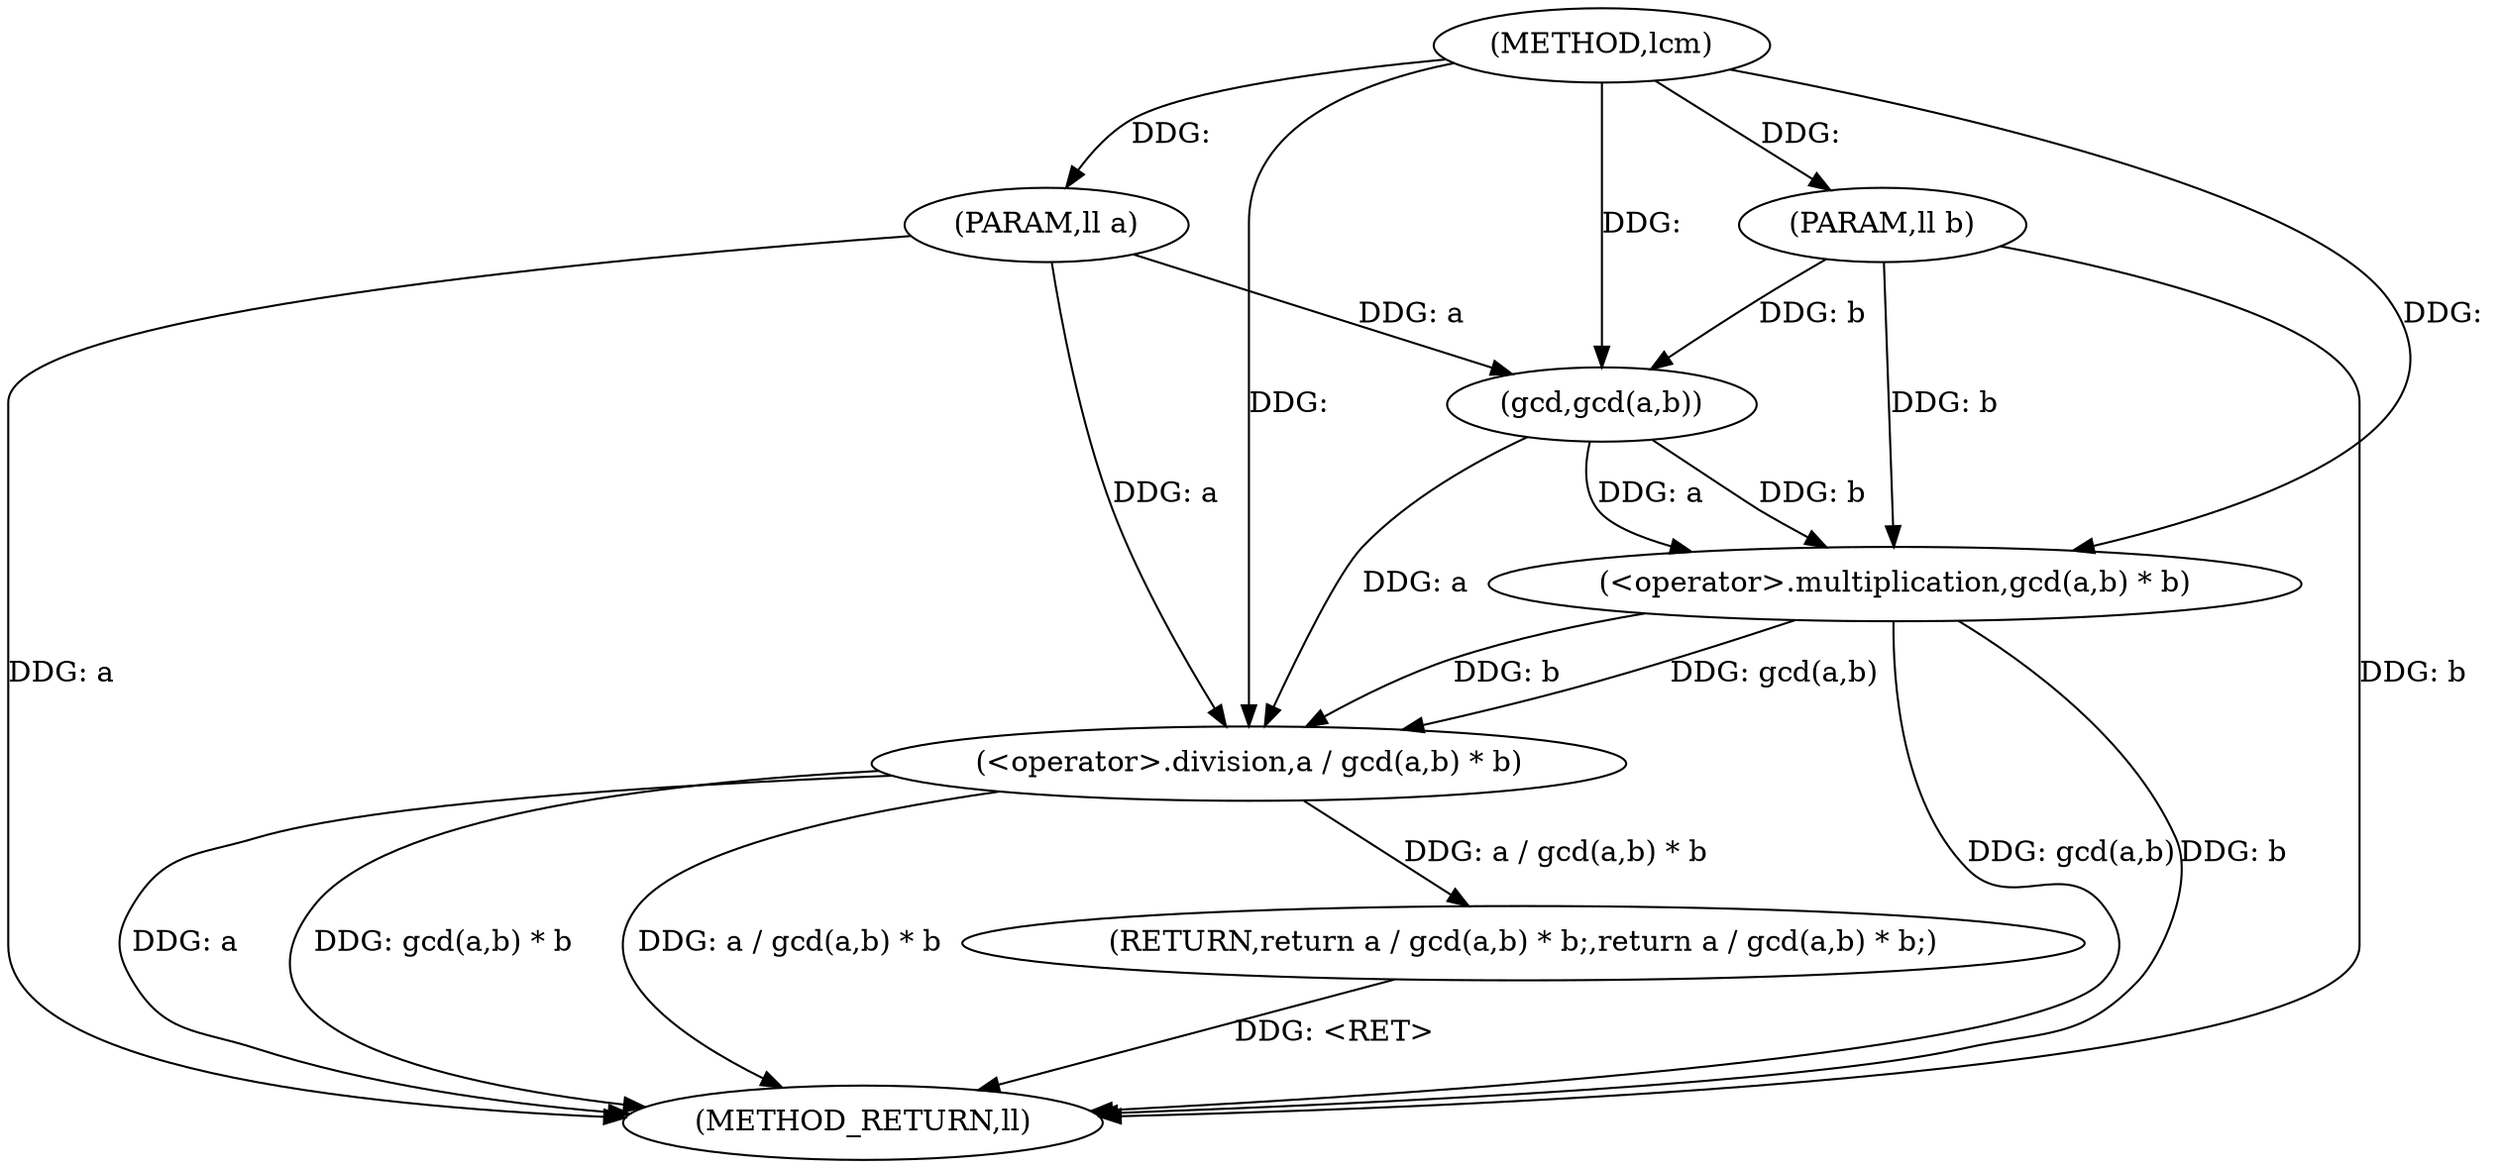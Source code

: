 digraph "lcm" {  
"1000323" [label = "(METHOD,lcm)" ]
"1000335" [label = "(METHOD_RETURN,ll)" ]
"1000324" [label = "(PARAM,ll a)" ]
"1000325" [label = "(PARAM,ll b)" ]
"1000327" [label = "(RETURN,return a / gcd(a,b) * b;,return a / gcd(a,b) * b;)" ]
"1000328" [label = "(<operator>.division,a / gcd(a,b) * b)" ]
"1000330" [label = "(<operator>.multiplication,gcd(a,b) * b)" ]
"1000331" [label = "(gcd,gcd(a,b))" ]
  "1000327" -> "1000335"  [ label = "DDG: <RET>"] 
  "1000324" -> "1000335"  [ label = "DDG: a"] 
  "1000325" -> "1000335"  [ label = "DDG: b"] 
  "1000328" -> "1000335"  [ label = "DDG: a"] 
  "1000330" -> "1000335"  [ label = "DDG: gcd(a,b)"] 
  "1000330" -> "1000335"  [ label = "DDG: b"] 
  "1000328" -> "1000335"  [ label = "DDG: gcd(a,b) * b"] 
  "1000328" -> "1000335"  [ label = "DDG: a / gcd(a,b) * b"] 
  "1000323" -> "1000324"  [ label = "DDG: "] 
  "1000323" -> "1000325"  [ label = "DDG: "] 
  "1000328" -> "1000327"  [ label = "DDG: a / gcd(a,b) * b"] 
  "1000331" -> "1000328"  [ label = "DDG: a"] 
  "1000324" -> "1000328"  [ label = "DDG: a"] 
  "1000323" -> "1000328"  [ label = "DDG: "] 
  "1000330" -> "1000328"  [ label = "DDG: gcd(a,b)"] 
  "1000330" -> "1000328"  [ label = "DDG: b"] 
  "1000331" -> "1000330"  [ label = "DDG: b"] 
  "1000331" -> "1000330"  [ label = "DDG: a"] 
  "1000325" -> "1000330"  [ label = "DDG: b"] 
  "1000323" -> "1000330"  [ label = "DDG: "] 
  "1000324" -> "1000331"  [ label = "DDG: a"] 
  "1000323" -> "1000331"  [ label = "DDG: "] 
  "1000325" -> "1000331"  [ label = "DDG: b"] 
}
